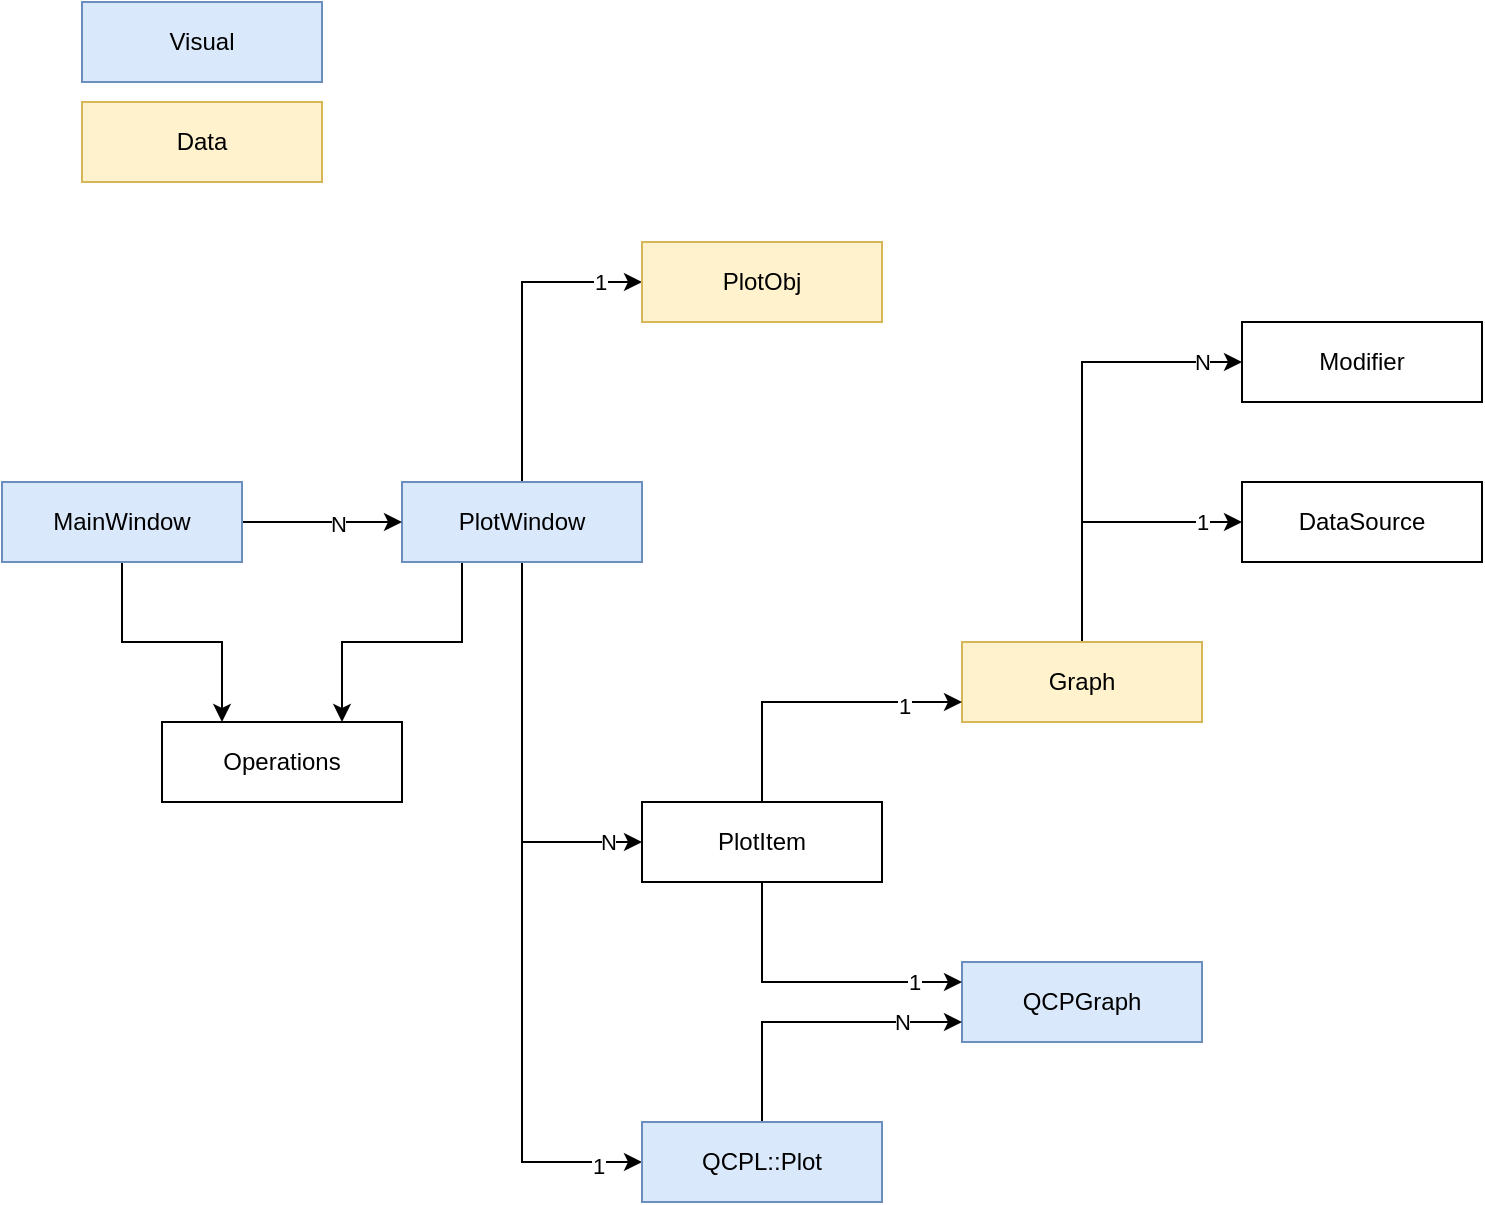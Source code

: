 <mxfile version="23.1.5" type="device">
  <diagram name="Страница — 1" id="3SnLLjtboGHFOQqqeGNn">
    <mxGraphModel dx="989" dy="659" grid="1" gridSize="10" guides="1" tooltips="1" connect="1" arrows="1" fold="1" page="1" pageScale="1" pageWidth="827" pageHeight="1169" math="0" shadow="0">
      <root>
        <mxCell id="0" />
        <mxCell id="1" parent="0" />
        <mxCell id="rh4jVyTzxI-TO4MzRhgO-5" style="edgeStyle=orthogonalEdgeStyle;rounded=0;orthogonalLoop=1;jettySize=auto;html=1;exitX=0.5;exitY=0;exitDx=0;exitDy=0;entryX=0;entryY=0.5;entryDx=0;entryDy=0;" edge="1" parent="1" source="rh4jVyTzxI-TO4MzRhgO-1" target="rh4jVyTzxI-TO4MzRhgO-4">
          <mxGeometry relative="1" as="geometry" />
        </mxCell>
        <mxCell id="rh4jVyTzxI-TO4MzRhgO-28" value="1" style="edgeLabel;html=1;align=center;verticalAlign=middle;resizable=0;points=[];" vertex="1" connectable="0" parent="rh4jVyTzxI-TO4MzRhgO-5">
          <mxGeometry x="0.73" relative="1" as="geometry">
            <mxPoint as="offset" />
          </mxGeometry>
        </mxCell>
        <mxCell id="rh4jVyTzxI-TO4MzRhgO-11" style="edgeStyle=orthogonalEdgeStyle;rounded=0;orthogonalLoop=1;jettySize=auto;html=1;exitX=0.5;exitY=1;exitDx=0;exitDy=0;entryX=0;entryY=0.5;entryDx=0;entryDy=0;" edge="1" parent="1" source="rh4jVyTzxI-TO4MzRhgO-1" target="rh4jVyTzxI-TO4MzRhgO-8">
          <mxGeometry relative="1" as="geometry" />
        </mxCell>
        <mxCell id="rh4jVyTzxI-TO4MzRhgO-26" value="N" style="edgeLabel;html=1;align=center;verticalAlign=middle;resizable=0;points=[];" vertex="1" connectable="0" parent="rh4jVyTzxI-TO4MzRhgO-11">
          <mxGeometry x="0.832" relative="1" as="geometry">
            <mxPoint as="offset" />
          </mxGeometry>
        </mxCell>
        <mxCell id="rh4jVyTzxI-TO4MzRhgO-13" style="edgeStyle=orthogonalEdgeStyle;rounded=0;orthogonalLoop=1;jettySize=auto;html=1;exitX=0.5;exitY=1;exitDx=0;exitDy=0;entryX=0;entryY=0.5;entryDx=0;entryDy=0;" edge="1" parent="1" source="rh4jVyTzxI-TO4MzRhgO-1" target="rh4jVyTzxI-TO4MzRhgO-12">
          <mxGeometry relative="1" as="geometry" />
        </mxCell>
        <mxCell id="rh4jVyTzxI-TO4MzRhgO-27" value="1" style="edgeLabel;html=1;align=center;verticalAlign=middle;resizable=0;points=[];" vertex="1" connectable="0" parent="rh4jVyTzxI-TO4MzRhgO-13">
          <mxGeometry x="0.874" y="-2" relative="1" as="geometry">
            <mxPoint as="offset" />
          </mxGeometry>
        </mxCell>
        <mxCell id="rh4jVyTzxI-TO4MzRhgO-36" style="edgeStyle=orthogonalEdgeStyle;rounded=0;orthogonalLoop=1;jettySize=auto;html=1;exitX=0.25;exitY=1;exitDx=0;exitDy=0;entryX=0.75;entryY=0;entryDx=0;entryDy=0;" edge="1" parent="1" source="rh4jVyTzxI-TO4MzRhgO-1" target="rh4jVyTzxI-TO4MzRhgO-34">
          <mxGeometry relative="1" as="geometry" />
        </mxCell>
        <mxCell id="rh4jVyTzxI-TO4MzRhgO-1" value="PlotWindow" style="rounded=0;whiteSpace=wrap;html=1;fillColor=#dae8fc;strokeColor=#6c8ebf;" vertex="1" parent="1">
          <mxGeometry x="240" y="360" width="120" height="40" as="geometry" />
        </mxCell>
        <mxCell id="rh4jVyTzxI-TO4MzRhgO-3" style="edgeStyle=orthogonalEdgeStyle;rounded=0;orthogonalLoop=1;jettySize=auto;html=1;exitX=1;exitY=0.5;exitDx=0;exitDy=0;entryX=0;entryY=0.5;entryDx=0;entryDy=0;" edge="1" parent="1" source="rh4jVyTzxI-TO4MzRhgO-2" target="rh4jVyTzxI-TO4MzRhgO-1">
          <mxGeometry relative="1" as="geometry" />
        </mxCell>
        <mxCell id="rh4jVyTzxI-TO4MzRhgO-29" value="N" style="edgeLabel;html=1;align=center;verticalAlign=middle;resizable=0;points=[];" vertex="1" connectable="0" parent="rh4jVyTzxI-TO4MzRhgO-3">
          <mxGeometry x="0.182" y="-1" relative="1" as="geometry">
            <mxPoint as="offset" />
          </mxGeometry>
        </mxCell>
        <mxCell id="rh4jVyTzxI-TO4MzRhgO-35" style="edgeStyle=orthogonalEdgeStyle;rounded=0;orthogonalLoop=1;jettySize=auto;html=1;exitX=0.5;exitY=1;exitDx=0;exitDy=0;entryX=0.25;entryY=0;entryDx=0;entryDy=0;" edge="1" parent="1" source="rh4jVyTzxI-TO4MzRhgO-2" target="rh4jVyTzxI-TO4MzRhgO-34">
          <mxGeometry relative="1" as="geometry" />
        </mxCell>
        <mxCell id="rh4jVyTzxI-TO4MzRhgO-2" value="MainWindow" style="rounded=0;whiteSpace=wrap;html=1;fillColor=#dae8fc;strokeColor=#6c8ebf;" vertex="1" parent="1">
          <mxGeometry x="40" y="360" width="120" height="40" as="geometry" />
        </mxCell>
        <mxCell id="rh4jVyTzxI-TO4MzRhgO-4" value="PlotObj" style="rounded=0;whiteSpace=wrap;html=1;fillColor=#fff2cc;strokeColor=#d6b656;" vertex="1" parent="1">
          <mxGeometry x="360" y="240" width="120" height="40" as="geometry" />
        </mxCell>
        <mxCell id="rh4jVyTzxI-TO4MzRhgO-16" style="edgeStyle=orthogonalEdgeStyle;rounded=0;orthogonalLoop=1;jettySize=auto;html=1;exitX=0.5;exitY=0;exitDx=0;exitDy=0;entryX=0;entryY=0.5;entryDx=0;entryDy=0;" edge="1" parent="1" source="rh4jVyTzxI-TO4MzRhgO-6" target="rh4jVyTzxI-TO4MzRhgO-15">
          <mxGeometry relative="1" as="geometry">
            <Array as="points">
              <mxPoint x="580" y="380" />
            </Array>
          </mxGeometry>
        </mxCell>
        <mxCell id="rh4jVyTzxI-TO4MzRhgO-22" value="1" style="edgeLabel;html=1;align=center;verticalAlign=middle;resizable=0;points=[];" vertex="1" connectable="0" parent="rh4jVyTzxI-TO4MzRhgO-16">
          <mxGeometry x="0.598" y="-1" relative="1" as="geometry">
            <mxPoint x="8" y="-1" as="offset" />
          </mxGeometry>
        </mxCell>
        <mxCell id="rh4jVyTzxI-TO4MzRhgO-18" style="edgeStyle=orthogonalEdgeStyle;rounded=0;orthogonalLoop=1;jettySize=auto;html=1;exitX=0.5;exitY=0;exitDx=0;exitDy=0;entryX=0;entryY=0.5;entryDx=0;entryDy=0;" edge="1" parent="1" source="rh4jVyTzxI-TO4MzRhgO-6" target="rh4jVyTzxI-TO4MzRhgO-17">
          <mxGeometry relative="1" as="geometry" />
        </mxCell>
        <mxCell id="rh4jVyTzxI-TO4MzRhgO-23" value="N" style="edgeLabel;html=1;align=center;verticalAlign=middle;resizable=0;points=[];" vertex="1" connectable="0" parent="rh4jVyTzxI-TO4MzRhgO-18">
          <mxGeometry x="0.645" y="-1" relative="1" as="geometry">
            <mxPoint x="19" y="-1" as="offset" />
          </mxGeometry>
        </mxCell>
        <mxCell id="rh4jVyTzxI-TO4MzRhgO-6" value="Graph" style="rounded=0;whiteSpace=wrap;html=1;fillColor=#fff2cc;strokeColor=#d6b656;" vertex="1" parent="1">
          <mxGeometry x="520" y="440" width="120" height="40" as="geometry" />
        </mxCell>
        <mxCell id="rh4jVyTzxI-TO4MzRhgO-7" value="QCPGraph" style="rounded=0;whiteSpace=wrap;html=1;fillColor=#dae8fc;strokeColor=#6c8ebf;" vertex="1" parent="1">
          <mxGeometry x="520" y="600" width="120" height="40" as="geometry" />
        </mxCell>
        <mxCell id="rh4jVyTzxI-TO4MzRhgO-10" style="edgeStyle=orthogonalEdgeStyle;rounded=0;orthogonalLoop=1;jettySize=auto;html=1;exitX=0.5;exitY=1;exitDx=0;exitDy=0;entryX=0;entryY=0.25;entryDx=0;entryDy=0;" edge="1" parent="1" source="rh4jVyTzxI-TO4MzRhgO-8" target="rh4jVyTzxI-TO4MzRhgO-7">
          <mxGeometry relative="1" as="geometry" />
        </mxCell>
        <mxCell id="rh4jVyTzxI-TO4MzRhgO-25" value="1" style="edgeLabel;html=1;align=center;verticalAlign=middle;resizable=0;points=[];" vertex="1" connectable="0" parent="rh4jVyTzxI-TO4MzRhgO-10">
          <mxGeometry x="0.67" relative="1" as="geometry">
            <mxPoint as="offset" />
          </mxGeometry>
        </mxCell>
        <mxCell id="rh4jVyTzxI-TO4MzRhgO-30" style="edgeStyle=orthogonalEdgeStyle;rounded=0;orthogonalLoop=1;jettySize=auto;html=1;exitX=0.5;exitY=0;exitDx=0;exitDy=0;entryX=0;entryY=0.75;entryDx=0;entryDy=0;" edge="1" parent="1" source="rh4jVyTzxI-TO4MzRhgO-8" target="rh4jVyTzxI-TO4MzRhgO-6">
          <mxGeometry relative="1" as="geometry" />
        </mxCell>
        <mxCell id="rh4jVyTzxI-TO4MzRhgO-31" value="1" style="edgeLabel;html=1;align=center;verticalAlign=middle;resizable=0;points=[];" vertex="1" connectable="0" parent="rh4jVyTzxI-TO4MzRhgO-30">
          <mxGeometry x="0.605" y="-2" relative="1" as="geometry">
            <mxPoint as="offset" />
          </mxGeometry>
        </mxCell>
        <mxCell id="rh4jVyTzxI-TO4MzRhgO-8" value="PlotItem" style="rounded=0;whiteSpace=wrap;html=1;" vertex="1" parent="1">
          <mxGeometry x="360" y="520" width="120" height="40" as="geometry" />
        </mxCell>
        <mxCell id="rh4jVyTzxI-TO4MzRhgO-14" style="edgeStyle=orthogonalEdgeStyle;rounded=0;orthogonalLoop=1;jettySize=auto;html=1;exitX=0.5;exitY=0;exitDx=0;exitDy=0;entryX=0;entryY=0.75;entryDx=0;entryDy=0;" edge="1" parent="1" source="rh4jVyTzxI-TO4MzRhgO-12" target="rh4jVyTzxI-TO4MzRhgO-7">
          <mxGeometry relative="1" as="geometry">
            <Array as="points">
              <mxPoint x="420" y="630" />
            </Array>
          </mxGeometry>
        </mxCell>
        <mxCell id="rh4jVyTzxI-TO4MzRhgO-21" value="N" style="edgeLabel;html=1;align=center;verticalAlign=middle;resizable=0;points=[];fontSize=11;labelBackgroundColor=default;" vertex="1" connectable="0" parent="rh4jVyTzxI-TO4MzRhgO-14">
          <mxGeometry x="0.48" y="-1" relative="1" as="geometry">
            <mxPoint x="9" y="-1" as="offset" />
          </mxGeometry>
        </mxCell>
        <mxCell id="rh4jVyTzxI-TO4MzRhgO-12" value="QCPL::Plot" style="rounded=0;whiteSpace=wrap;html=1;fillColor=#dae8fc;strokeColor=#6c8ebf;" vertex="1" parent="1">
          <mxGeometry x="360" y="680" width="120" height="40" as="geometry" />
        </mxCell>
        <mxCell id="rh4jVyTzxI-TO4MzRhgO-15" value="DataSource" style="rounded=0;whiteSpace=wrap;html=1;" vertex="1" parent="1">
          <mxGeometry x="660" y="360" width="120" height="40" as="geometry" />
        </mxCell>
        <mxCell id="rh4jVyTzxI-TO4MzRhgO-17" value="Modifier" style="rounded=0;whiteSpace=wrap;html=1;" vertex="1" parent="1">
          <mxGeometry x="660" y="280" width="120" height="40" as="geometry" />
        </mxCell>
        <mxCell id="rh4jVyTzxI-TO4MzRhgO-19" value="Visual" style="rounded=0;whiteSpace=wrap;html=1;fillColor=#dae8fc;strokeColor=#6c8ebf;" vertex="1" parent="1">
          <mxGeometry x="80" y="120" width="120" height="40" as="geometry" />
        </mxCell>
        <mxCell id="rh4jVyTzxI-TO4MzRhgO-20" value="Data" style="rounded=0;whiteSpace=wrap;html=1;fillColor=#fff2cc;strokeColor=#d6b656;" vertex="1" parent="1">
          <mxGeometry x="80" y="170" width="120" height="40" as="geometry" />
        </mxCell>
        <mxCell id="rh4jVyTzxI-TO4MzRhgO-34" value="Operations" style="rounded=0;whiteSpace=wrap;html=1;" vertex="1" parent="1">
          <mxGeometry x="120" y="480" width="120" height="40" as="geometry" />
        </mxCell>
      </root>
    </mxGraphModel>
  </diagram>
</mxfile>
